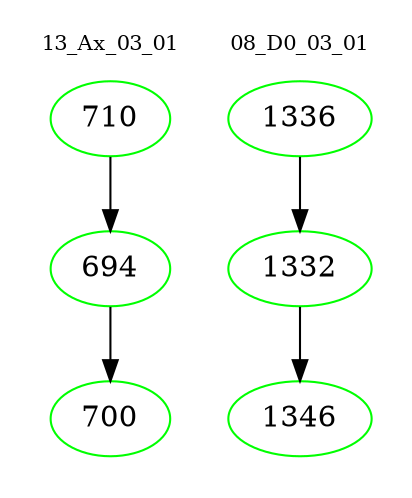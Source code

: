 digraph{
subgraph cluster_0 {
color = white
label = "13_Ax_03_01";
fontsize=10;
T0_710 [label="710", color="green"]
T0_710 -> T0_694 [color="black"]
T0_694 [label="694", color="green"]
T0_694 -> T0_700 [color="black"]
T0_700 [label="700", color="green"]
}
subgraph cluster_1 {
color = white
label = "08_D0_03_01";
fontsize=10;
T1_1336 [label="1336", color="green"]
T1_1336 -> T1_1332 [color="black"]
T1_1332 [label="1332", color="green"]
T1_1332 -> T1_1346 [color="black"]
T1_1346 [label="1346", color="green"]
}
}
